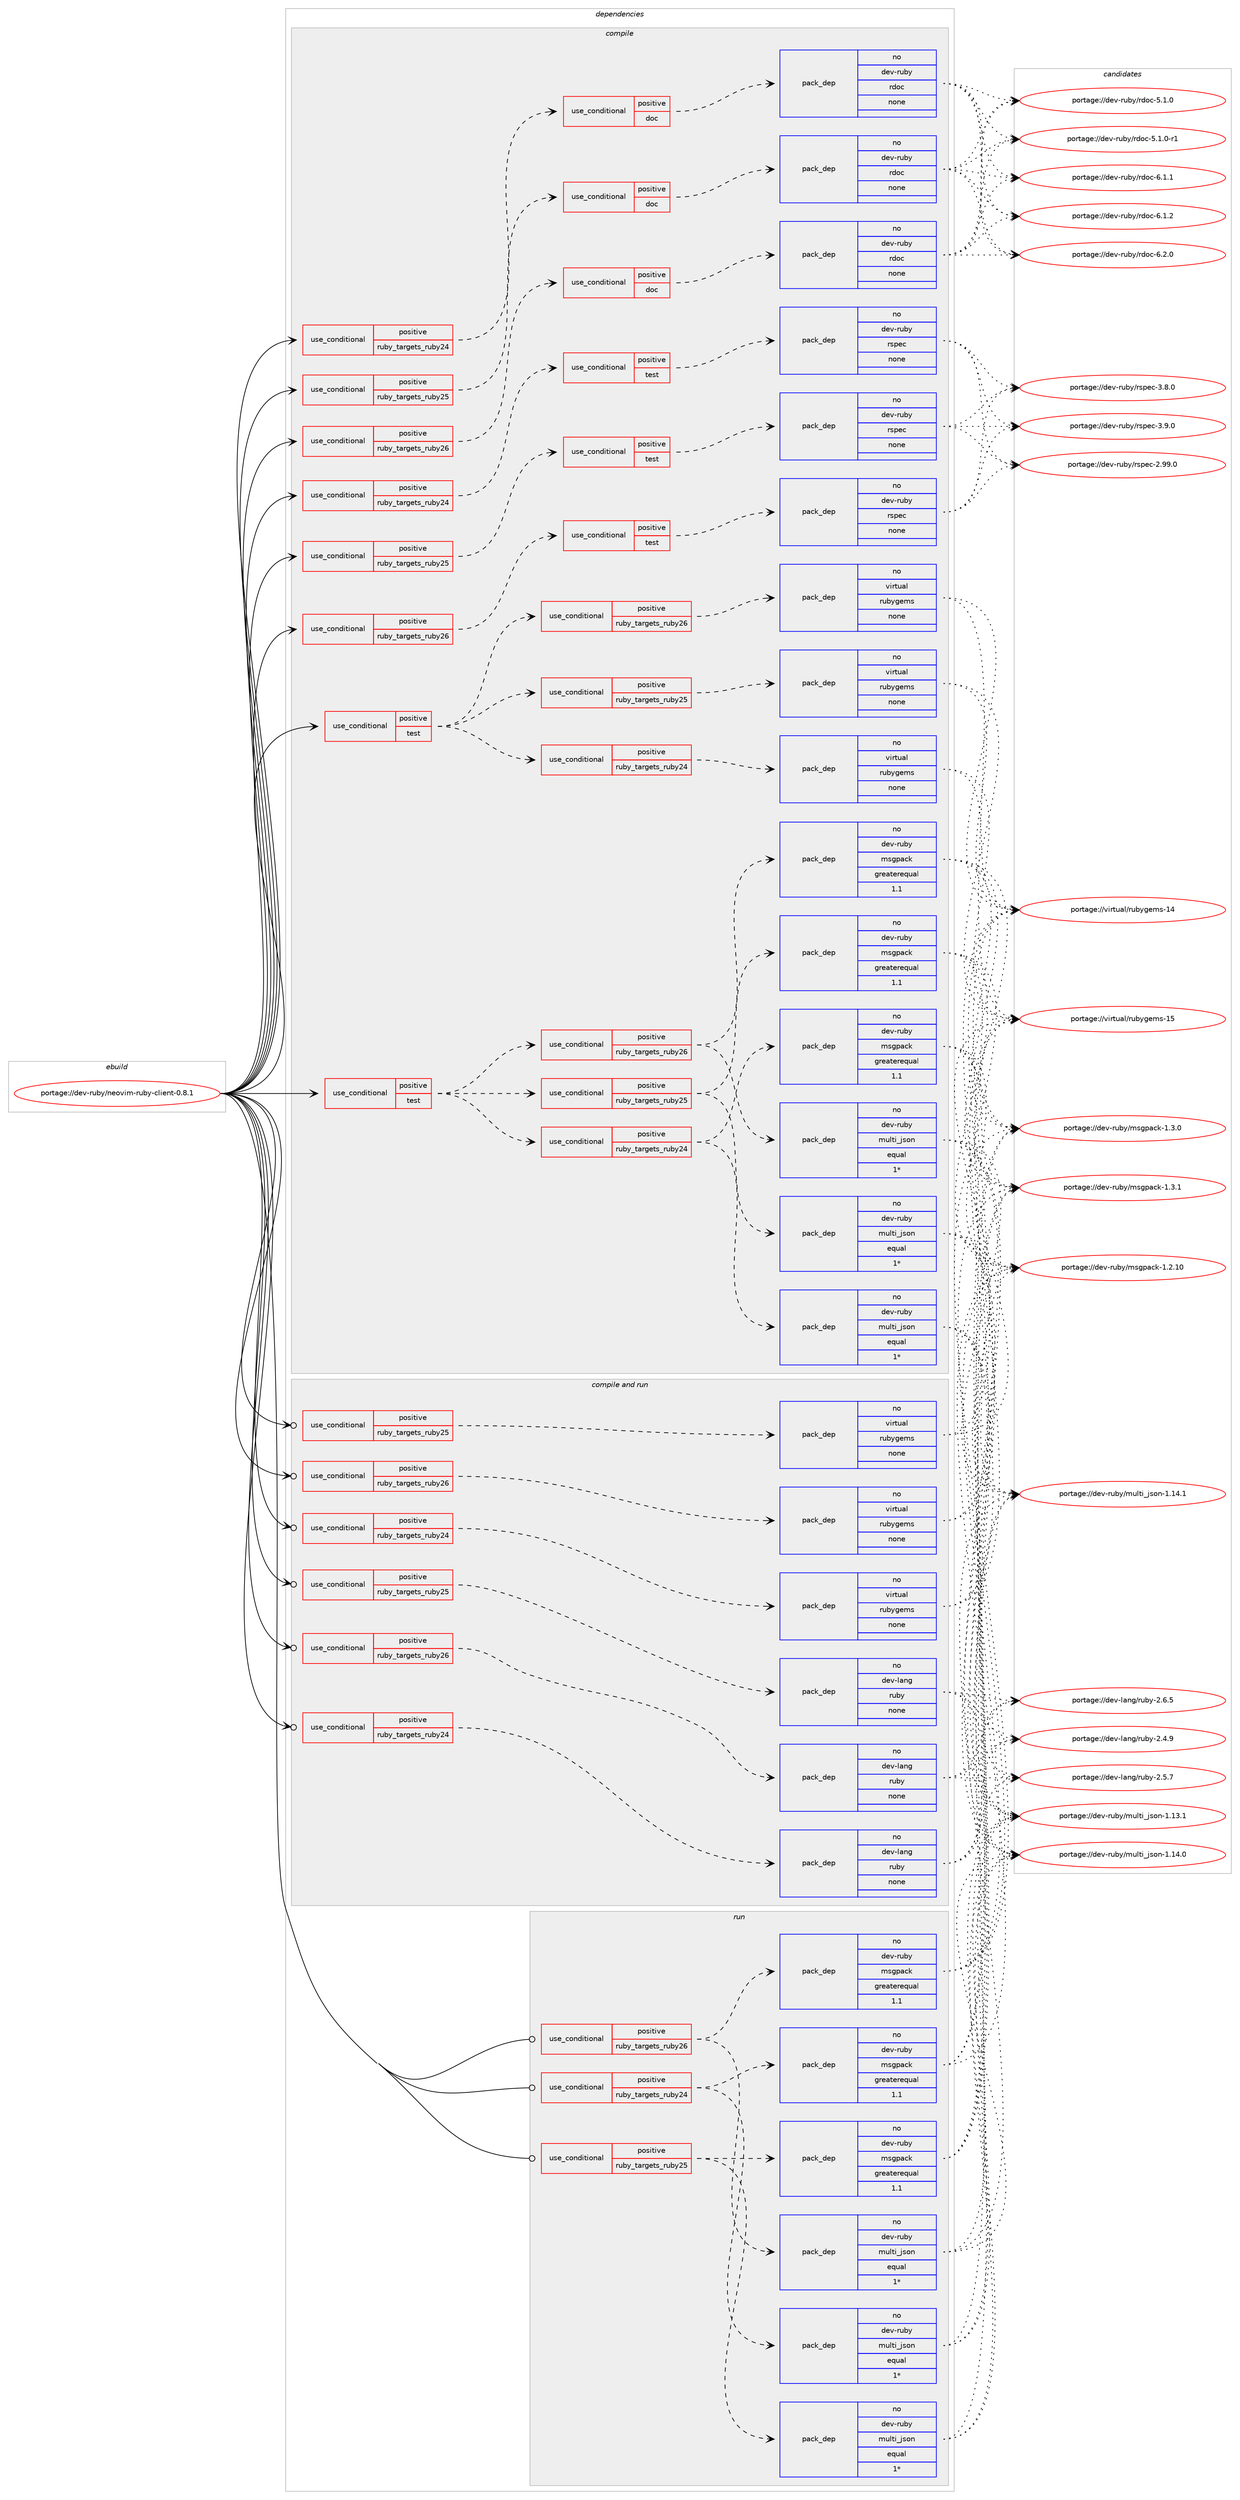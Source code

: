digraph prolog {

# *************
# Graph options
# *************

newrank=true;
concentrate=true;
compound=true;
graph [rankdir=LR,fontname=Helvetica,fontsize=10,ranksep=1.5];#, ranksep=2.5, nodesep=0.2];
edge  [arrowhead=vee];
node  [fontname=Helvetica,fontsize=10];

# **********
# The ebuild
# **********

subgraph cluster_leftcol {
color=gray;
rank=same;
label=<<i>ebuild</i>>;
id [label="portage://dev-ruby/neovim-ruby-client-0.8.1", color=red, width=4, href="../dev-ruby/neovim-ruby-client-0.8.1.svg"];
}

# ****************
# The dependencies
# ****************

subgraph cluster_midcol {
color=gray;
label=<<i>dependencies</i>>;
subgraph cluster_compile {
fillcolor="#eeeeee";
style=filled;
label=<<i>compile</i>>;
subgraph cond57176 {
dependency230561 [label=<<TABLE BORDER="0" CELLBORDER="1" CELLSPACING="0" CELLPADDING="4"><TR><TD ROWSPAN="3" CELLPADDING="10">use_conditional</TD></TR><TR><TD>positive</TD></TR><TR><TD>ruby_targets_ruby24</TD></TR></TABLE>>, shape=none, color=red];
subgraph cond57177 {
dependency230562 [label=<<TABLE BORDER="0" CELLBORDER="1" CELLSPACING="0" CELLPADDING="4"><TR><TD ROWSPAN="3" CELLPADDING="10">use_conditional</TD></TR><TR><TD>positive</TD></TR><TR><TD>doc</TD></TR></TABLE>>, shape=none, color=red];
subgraph pack169873 {
dependency230563 [label=<<TABLE BORDER="0" CELLBORDER="1" CELLSPACING="0" CELLPADDING="4" WIDTH="220"><TR><TD ROWSPAN="6" CELLPADDING="30">pack_dep</TD></TR><TR><TD WIDTH="110">no</TD></TR><TR><TD>dev-ruby</TD></TR><TR><TD>rdoc</TD></TR><TR><TD>none</TD></TR><TR><TD></TD></TR></TABLE>>, shape=none, color=blue];
}
dependency230562:e -> dependency230563:w [weight=20,style="dashed",arrowhead="vee"];
}
dependency230561:e -> dependency230562:w [weight=20,style="dashed",arrowhead="vee"];
}
id:e -> dependency230561:w [weight=20,style="solid",arrowhead="vee"];
subgraph cond57178 {
dependency230564 [label=<<TABLE BORDER="0" CELLBORDER="1" CELLSPACING="0" CELLPADDING="4"><TR><TD ROWSPAN="3" CELLPADDING="10">use_conditional</TD></TR><TR><TD>positive</TD></TR><TR><TD>ruby_targets_ruby24</TD></TR></TABLE>>, shape=none, color=red];
subgraph cond57179 {
dependency230565 [label=<<TABLE BORDER="0" CELLBORDER="1" CELLSPACING="0" CELLPADDING="4"><TR><TD ROWSPAN="3" CELLPADDING="10">use_conditional</TD></TR><TR><TD>positive</TD></TR><TR><TD>test</TD></TR></TABLE>>, shape=none, color=red];
subgraph pack169874 {
dependency230566 [label=<<TABLE BORDER="0" CELLBORDER="1" CELLSPACING="0" CELLPADDING="4" WIDTH="220"><TR><TD ROWSPAN="6" CELLPADDING="30">pack_dep</TD></TR><TR><TD WIDTH="110">no</TD></TR><TR><TD>dev-ruby</TD></TR><TR><TD>rspec</TD></TR><TR><TD>none</TD></TR><TR><TD></TD></TR></TABLE>>, shape=none, color=blue];
}
dependency230565:e -> dependency230566:w [weight=20,style="dashed",arrowhead="vee"];
}
dependency230564:e -> dependency230565:w [weight=20,style="dashed",arrowhead="vee"];
}
id:e -> dependency230564:w [weight=20,style="solid",arrowhead="vee"];
subgraph cond57180 {
dependency230567 [label=<<TABLE BORDER="0" CELLBORDER="1" CELLSPACING="0" CELLPADDING="4"><TR><TD ROWSPAN="3" CELLPADDING="10">use_conditional</TD></TR><TR><TD>positive</TD></TR><TR><TD>ruby_targets_ruby25</TD></TR></TABLE>>, shape=none, color=red];
subgraph cond57181 {
dependency230568 [label=<<TABLE BORDER="0" CELLBORDER="1" CELLSPACING="0" CELLPADDING="4"><TR><TD ROWSPAN="3" CELLPADDING="10">use_conditional</TD></TR><TR><TD>positive</TD></TR><TR><TD>doc</TD></TR></TABLE>>, shape=none, color=red];
subgraph pack169875 {
dependency230569 [label=<<TABLE BORDER="0" CELLBORDER="1" CELLSPACING="0" CELLPADDING="4" WIDTH="220"><TR><TD ROWSPAN="6" CELLPADDING="30">pack_dep</TD></TR><TR><TD WIDTH="110">no</TD></TR><TR><TD>dev-ruby</TD></TR><TR><TD>rdoc</TD></TR><TR><TD>none</TD></TR><TR><TD></TD></TR></TABLE>>, shape=none, color=blue];
}
dependency230568:e -> dependency230569:w [weight=20,style="dashed",arrowhead="vee"];
}
dependency230567:e -> dependency230568:w [weight=20,style="dashed",arrowhead="vee"];
}
id:e -> dependency230567:w [weight=20,style="solid",arrowhead="vee"];
subgraph cond57182 {
dependency230570 [label=<<TABLE BORDER="0" CELLBORDER="1" CELLSPACING="0" CELLPADDING="4"><TR><TD ROWSPAN="3" CELLPADDING="10">use_conditional</TD></TR><TR><TD>positive</TD></TR><TR><TD>ruby_targets_ruby25</TD></TR></TABLE>>, shape=none, color=red];
subgraph cond57183 {
dependency230571 [label=<<TABLE BORDER="0" CELLBORDER="1" CELLSPACING="0" CELLPADDING="4"><TR><TD ROWSPAN="3" CELLPADDING="10">use_conditional</TD></TR><TR><TD>positive</TD></TR><TR><TD>test</TD></TR></TABLE>>, shape=none, color=red];
subgraph pack169876 {
dependency230572 [label=<<TABLE BORDER="0" CELLBORDER="1" CELLSPACING="0" CELLPADDING="4" WIDTH="220"><TR><TD ROWSPAN="6" CELLPADDING="30">pack_dep</TD></TR><TR><TD WIDTH="110">no</TD></TR><TR><TD>dev-ruby</TD></TR><TR><TD>rspec</TD></TR><TR><TD>none</TD></TR><TR><TD></TD></TR></TABLE>>, shape=none, color=blue];
}
dependency230571:e -> dependency230572:w [weight=20,style="dashed",arrowhead="vee"];
}
dependency230570:e -> dependency230571:w [weight=20,style="dashed",arrowhead="vee"];
}
id:e -> dependency230570:w [weight=20,style="solid",arrowhead="vee"];
subgraph cond57184 {
dependency230573 [label=<<TABLE BORDER="0" CELLBORDER="1" CELLSPACING="0" CELLPADDING="4"><TR><TD ROWSPAN="3" CELLPADDING="10">use_conditional</TD></TR><TR><TD>positive</TD></TR><TR><TD>ruby_targets_ruby26</TD></TR></TABLE>>, shape=none, color=red];
subgraph cond57185 {
dependency230574 [label=<<TABLE BORDER="0" CELLBORDER="1" CELLSPACING="0" CELLPADDING="4"><TR><TD ROWSPAN="3" CELLPADDING="10">use_conditional</TD></TR><TR><TD>positive</TD></TR><TR><TD>doc</TD></TR></TABLE>>, shape=none, color=red];
subgraph pack169877 {
dependency230575 [label=<<TABLE BORDER="0" CELLBORDER="1" CELLSPACING="0" CELLPADDING="4" WIDTH="220"><TR><TD ROWSPAN="6" CELLPADDING="30">pack_dep</TD></TR><TR><TD WIDTH="110">no</TD></TR><TR><TD>dev-ruby</TD></TR><TR><TD>rdoc</TD></TR><TR><TD>none</TD></TR><TR><TD></TD></TR></TABLE>>, shape=none, color=blue];
}
dependency230574:e -> dependency230575:w [weight=20,style="dashed",arrowhead="vee"];
}
dependency230573:e -> dependency230574:w [weight=20,style="dashed",arrowhead="vee"];
}
id:e -> dependency230573:w [weight=20,style="solid",arrowhead="vee"];
subgraph cond57186 {
dependency230576 [label=<<TABLE BORDER="0" CELLBORDER="1" CELLSPACING="0" CELLPADDING="4"><TR><TD ROWSPAN="3" CELLPADDING="10">use_conditional</TD></TR><TR><TD>positive</TD></TR><TR><TD>ruby_targets_ruby26</TD></TR></TABLE>>, shape=none, color=red];
subgraph cond57187 {
dependency230577 [label=<<TABLE BORDER="0" CELLBORDER="1" CELLSPACING="0" CELLPADDING="4"><TR><TD ROWSPAN="3" CELLPADDING="10">use_conditional</TD></TR><TR><TD>positive</TD></TR><TR><TD>test</TD></TR></TABLE>>, shape=none, color=red];
subgraph pack169878 {
dependency230578 [label=<<TABLE BORDER="0" CELLBORDER="1" CELLSPACING="0" CELLPADDING="4" WIDTH="220"><TR><TD ROWSPAN="6" CELLPADDING="30">pack_dep</TD></TR><TR><TD WIDTH="110">no</TD></TR><TR><TD>dev-ruby</TD></TR><TR><TD>rspec</TD></TR><TR><TD>none</TD></TR><TR><TD></TD></TR></TABLE>>, shape=none, color=blue];
}
dependency230577:e -> dependency230578:w [weight=20,style="dashed",arrowhead="vee"];
}
dependency230576:e -> dependency230577:w [weight=20,style="dashed",arrowhead="vee"];
}
id:e -> dependency230576:w [weight=20,style="solid",arrowhead="vee"];
subgraph cond57188 {
dependency230579 [label=<<TABLE BORDER="0" CELLBORDER="1" CELLSPACING="0" CELLPADDING="4"><TR><TD ROWSPAN="3" CELLPADDING="10">use_conditional</TD></TR><TR><TD>positive</TD></TR><TR><TD>test</TD></TR></TABLE>>, shape=none, color=red];
subgraph cond57189 {
dependency230580 [label=<<TABLE BORDER="0" CELLBORDER="1" CELLSPACING="0" CELLPADDING="4"><TR><TD ROWSPAN="3" CELLPADDING="10">use_conditional</TD></TR><TR><TD>positive</TD></TR><TR><TD>ruby_targets_ruby24</TD></TR></TABLE>>, shape=none, color=red];
subgraph pack169879 {
dependency230581 [label=<<TABLE BORDER="0" CELLBORDER="1" CELLSPACING="0" CELLPADDING="4" WIDTH="220"><TR><TD ROWSPAN="6" CELLPADDING="30">pack_dep</TD></TR><TR><TD WIDTH="110">no</TD></TR><TR><TD>dev-ruby</TD></TR><TR><TD>msgpack</TD></TR><TR><TD>greaterequal</TD></TR><TR><TD>1.1</TD></TR></TABLE>>, shape=none, color=blue];
}
dependency230580:e -> dependency230581:w [weight=20,style="dashed",arrowhead="vee"];
subgraph pack169880 {
dependency230582 [label=<<TABLE BORDER="0" CELLBORDER="1" CELLSPACING="0" CELLPADDING="4" WIDTH="220"><TR><TD ROWSPAN="6" CELLPADDING="30">pack_dep</TD></TR><TR><TD WIDTH="110">no</TD></TR><TR><TD>dev-ruby</TD></TR><TR><TD>multi_json</TD></TR><TR><TD>equal</TD></TR><TR><TD>1*</TD></TR></TABLE>>, shape=none, color=blue];
}
dependency230580:e -> dependency230582:w [weight=20,style="dashed",arrowhead="vee"];
}
dependency230579:e -> dependency230580:w [weight=20,style="dashed",arrowhead="vee"];
subgraph cond57190 {
dependency230583 [label=<<TABLE BORDER="0" CELLBORDER="1" CELLSPACING="0" CELLPADDING="4"><TR><TD ROWSPAN="3" CELLPADDING="10">use_conditional</TD></TR><TR><TD>positive</TD></TR><TR><TD>ruby_targets_ruby25</TD></TR></TABLE>>, shape=none, color=red];
subgraph pack169881 {
dependency230584 [label=<<TABLE BORDER="0" CELLBORDER="1" CELLSPACING="0" CELLPADDING="4" WIDTH="220"><TR><TD ROWSPAN="6" CELLPADDING="30">pack_dep</TD></TR><TR><TD WIDTH="110">no</TD></TR><TR><TD>dev-ruby</TD></TR><TR><TD>msgpack</TD></TR><TR><TD>greaterequal</TD></TR><TR><TD>1.1</TD></TR></TABLE>>, shape=none, color=blue];
}
dependency230583:e -> dependency230584:w [weight=20,style="dashed",arrowhead="vee"];
subgraph pack169882 {
dependency230585 [label=<<TABLE BORDER="0" CELLBORDER="1" CELLSPACING="0" CELLPADDING="4" WIDTH="220"><TR><TD ROWSPAN="6" CELLPADDING="30">pack_dep</TD></TR><TR><TD WIDTH="110">no</TD></TR><TR><TD>dev-ruby</TD></TR><TR><TD>multi_json</TD></TR><TR><TD>equal</TD></TR><TR><TD>1*</TD></TR></TABLE>>, shape=none, color=blue];
}
dependency230583:e -> dependency230585:w [weight=20,style="dashed",arrowhead="vee"];
}
dependency230579:e -> dependency230583:w [weight=20,style="dashed",arrowhead="vee"];
subgraph cond57191 {
dependency230586 [label=<<TABLE BORDER="0" CELLBORDER="1" CELLSPACING="0" CELLPADDING="4"><TR><TD ROWSPAN="3" CELLPADDING="10">use_conditional</TD></TR><TR><TD>positive</TD></TR><TR><TD>ruby_targets_ruby26</TD></TR></TABLE>>, shape=none, color=red];
subgraph pack169883 {
dependency230587 [label=<<TABLE BORDER="0" CELLBORDER="1" CELLSPACING="0" CELLPADDING="4" WIDTH="220"><TR><TD ROWSPAN="6" CELLPADDING="30">pack_dep</TD></TR><TR><TD WIDTH="110">no</TD></TR><TR><TD>dev-ruby</TD></TR><TR><TD>msgpack</TD></TR><TR><TD>greaterequal</TD></TR><TR><TD>1.1</TD></TR></TABLE>>, shape=none, color=blue];
}
dependency230586:e -> dependency230587:w [weight=20,style="dashed",arrowhead="vee"];
subgraph pack169884 {
dependency230588 [label=<<TABLE BORDER="0" CELLBORDER="1" CELLSPACING="0" CELLPADDING="4" WIDTH="220"><TR><TD ROWSPAN="6" CELLPADDING="30">pack_dep</TD></TR><TR><TD WIDTH="110">no</TD></TR><TR><TD>dev-ruby</TD></TR><TR><TD>multi_json</TD></TR><TR><TD>equal</TD></TR><TR><TD>1*</TD></TR></TABLE>>, shape=none, color=blue];
}
dependency230586:e -> dependency230588:w [weight=20,style="dashed",arrowhead="vee"];
}
dependency230579:e -> dependency230586:w [weight=20,style="dashed",arrowhead="vee"];
}
id:e -> dependency230579:w [weight=20,style="solid",arrowhead="vee"];
subgraph cond57192 {
dependency230589 [label=<<TABLE BORDER="0" CELLBORDER="1" CELLSPACING="0" CELLPADDING="4"><TR><TD ROWSPAN="3" CELLPADDING="10">use_conditional</TD></TR><TR><TD>positive</TD></TR><TR><TD>test</TD></TR></TABLE>>, shape=none, color=red];
subgraph cond57193 {
dependency230590 [label=<<TABLE BORDER="0" CELLBORDER="1" CELLSPACING="0" CELLPADDING="4"><TR><TD ROWSPAN="3" CELLPADDING="10">use_conditional</TD></TR><TR><TD>positive</TD></TR><TR><TD>ruby_targets_ruby24</TD></TR></TABLE>>, shape=none, color=red];
subgraph pack169885 {
dependency230591 [label=<<TABLE BORDER="0" CELLBORDER="1" CELLSPACING="0" CELLPADDING="4" WIDTH="220"><TR><TD ROWSPAN="6" CELLPADDING="30">pack_dep</TD></TR><TR><TD WIDTH="110">no</TD></TR><TR><TD>virtual</TD></TR><TR><TD>rubygems</TD></TR><TR><TD>none</TD></TR><TR><TD></TD></TR></TABLE>>, shape=none, color=blue];
}
dependency230590:e -> dependency230591:w [weight=20,style="dashed",arrowhead="vee"];
}
dependency230589:e -> dependency230590:w [weight=20,style="dashed",arrowhead="vee"];
subgraph cond57194 {
dependency230592 [label=<<TABLE BORDER="0" CELLBORDER="1" CELLSPACING="0" CELLPADDING="4"><TR><TD ROWSPAN="3" CELLPADDING="10">use_conditional</TD></TR><TR><TD>positive</TD></TR><TR><TD>ruby_targets_ruby25</TD></TR></TABLE>>, shape=none, color=red];
subgraph pack169886 {
dependency230593 [label=<<TABLE BORDER="0" CELLBORDER="1" CELLSPACING="0" CELLPADDING="4" WIDTH="220"><TR><TD ROWSPAN="6" CELLPADDING="30">pack_dep</TD></TR><TR><TD WIDTH="110">no</TD></TR><TR><TD>virtual</TD></TR><TR><TD>rubygems</TD></TR><TR><TD>none</TD></TR><TR><TD></TD></TR></TABLE>>, shape=none, color=blue];
}
dependency230592:e -> dependency230593:w [weight=20,style="dashed",arrowhead="vee"];
}
dependency230589:e -> dependency230592:w [weight=20,style="dashed",arrowhead="vee"];
subgraph cond57195 {
dependency230594 [label=<<TABLE BORDER="0" CELLBORDER="1" CELLSPACING="0" CELLPADDING="4"><TR><TD ROWSPAN="3" CELLPADDING="10">use_conditional</TD></TR><TR><TD>positive</TD></TR><TR><TD>ruby_targets_ruby26</TD></TR></TABLE>>, shape=none, color=red];
subgraph pack169887 {
dependency230595 [label=<<TABLE BORDER="0" CELLBORDER="1" CELLSPACING="0" CELLPADDING="4" WIDTH="220"><TR><TD ROWSPAN="6" CELLPADDING="30">pack_dep</TD></TR><TR><TD WIDTH="110">no</TD></TR><TR><TD>virtual</TD></TR><TR><TD>rubygems</TD></TR><TR><TD>none</TD></TR><TR><TD></TD></TR></TABLE>>, shape=none, color=blue];
}
dependency230594:e -> dependency230595:w [weight=20,style="dashed",arrowhead="vee"];
}
dependency230589:e -> dependency230594:w [weight=20,style="dashed",arrowhead="vee"];
}
id:e -> dependency230589:w [weight=20,style="solid",arrowhead="vee"];
}
subgraph cluster_compileandrun {
fillcolor="#eeeeee";
style=filled;
label=<<i>compile and run</i>>;
subgraph cond57196 {
dependency230596 [label=<<TABLE BORDER="0" CELLBORDER="1" CELLSPACING="0" CELLPADDING="4"><TR><TD ROWSPAN="3" CELLPADDING="10">use_conditional</TD></TR><TR><TD>positive</TD></TR><TR><TD>ruby_targets_ruby24</TD></TR></TABLE>>, shape=none, color=red];
subgraph pack169888 {
dependency230597 [label=<<TABLE BORDER="0" CELLBORDER="1" CELLSPACING="0" CELLPADDING="4" WIDTH="220"><TR><TD ROWSPAN="6" CELLPADDING="30">pack_dep</TD></TR><TR><TD WIDTH="110">no</TD></TR><TR><TD>dev-lang</TD></TR><TR><TD>ruby</TD></TR><TR><TD>none</TD></TR><TR><TD></TD></TR></TABLE>>, shape=none, color=blue];
}
dependency230596:e -> dependency230597:w [weight=20,style="dashed",arrowhead="vee"];
}
id:e -> dependency230596:w [weight=20,style="solid",arrowhead="odotvee"];
subgraph cond57197 {
dependency230598 [label=<<TABLE BORDER="0" CELLBORDER="1" CELLSPACING="0" CELLPADDING="4"><TR><TD ROWSPAN="3" CELLPADDING="10">use_conditional</TD></TR><TR><TD>positive</TD></TR><TR><TD>ruby_targets_ruby24</TD></TR></TABLE>>, shape=none, color=red];
subgraph pack169889 {
dependency230599 [label=<<TABLE BORDER="0" CELLBORDER="1" CELLSPACING="0" CELLPADDING="4" WIDTH="220"><TR><TD ROWSPAN="6" CELLPADDING="30">pack_dep</TD></TR><TR><TD WIDTH="110">no</TD></TR><TR><TD>virtual</TD></TR><TR><TD>rubygems</TD></TR><TR><TD>none</TD></TR><TR><TD></TD></TR></TABLE>>, shape=none, color=blue];
}
dependency230598:e -> dependency230599:w [weight=20,style="dashed",arrowhead="vee"];
}
id:e -> dependency230598:w [weight=20,style="solid",arrowhead="odotvee"];
subgraph cond57198 {
dependency230600 [label=<<TABLE BORDER="0" CELLBORDER="1" CELLSPACING="0" CELLPADDING="4"><TR><TD ROWSPAN="3" CELLPADDING="10">use_conditional</TD></TR><TR><TD>positive</TD></TR><TR><TD>ruby_targets_ruby25</TD></TR></TABLE>>, shape=none, color=red];
subgraph pack169890 {
dependency230601 [label=<<TABLE BORDER="0" CELLBORDER="1" CELLSPACING="0" CELLPADDING="4" WIDTH="220"><TR><TD ROWSPAN="6" CELLPADDING="30">pack_dep</TD></TR><TR><TD WIDTH="110">no</TD></TR><TR><TD>dev-lang</TD></TR><TR><TD>ruby</TD></TR><TR><TD>none</TD></TR><TR><TD></TD></TR></TABLE>>, shape=none, color=blue];
}
dependency230600:e -> dependency230601:w [weight=20,style="dashed",arrowhead="vee"];
}
id:e -> dependency230600:w [weight=20,style="solid",arrowhead="odotvee"];
subgraph cond57199 {
dependency230602 [label=<<TABLE BORDER="0" CELLBORDER="1" CELLSPACING="0" CELLPADDING="4"><TR><TD ROWSPAN="3" CELLPADDING="10">use_conditional</TD></TR><TR><TD>positive</TD></TR><TR><TD>ruby_targets_ruby25</TD></TR></TABLE>>, shape=none, color=red];
subgraph pack169891 {
dependency230603 [label=<<TABLE BORDER="0" CELLBORDER="1" CELLSPACING="0" CELLPADDING="4" WIDTH="220"><TR><TD ROWSPAN="6" CELLPADDING="30">pack_dep</TD></TR><TR><TD WIDTH="110">no</TD></TR><TR><TD>virtual</TD></TR><TR><TD>rubygems</TD></TR><TR><TD>none</TD></TR><TR><TD></TD></TR></TABLE>>, shape=none, color=blue];
}
dependency230602:e -> dependency230603:w [weight=20,style="dashed",arrowhead="vee"];
}
id:e -> dependency230602:w [weight=20,style="solid",arrowhead="odotvee"];
subgraph cond57200 {
dependency230604 [label=<<TABLE BORDER="0" CELLBORDER="1" CELLSPACING="0" CELLPADDING="4"><TR><TD ROWSPAN="3" CELLPADDING="10">use_conditional</TD></TR><TR><TD>positive</TD></TR><TR><TD>ruby_targets_ruby26</TD></TR></TABLE>>, shape=none, color=red];
subgraph pack169892 {
dependency230605 [label=<<TABLE BORDER="0" CELLBORDER="1" CELLSPACING="0" CELLPADDING="4" WIDTH="220"><TR><TD ROWSPAN="6" CELLPADDING="30">pack_dep</TD></TR><TR><TD WIDTH="110">no</TD></TR><TR><TD>dev-lang</TD></TR><TR><TD>ruby</TD></TR><TR><TD>none</TD></TR><TR><TD></TD></TR></TABLE>>, shape=none, color=blue];
}
dependency230604:e -> dependency230605:w [weight=20,style="dashed",arrowhead="vee"];
}
id:e -> dependency230604:w [weight=20,style="solid",arrowhead="odotvee"];
subgraph cond57201 {
dependency230606 [label=<<TABLE BORDER="0" CELLBORDER="1" CELLSPACING="0" CELLPADDING="4"><TR><TD ROWSPAN="3" CELLPADDING="10">use_conditional</TD></TR><TR><TD>positive</TD></TR><TR><TD>ruby_targets_ruby26</TD></TR></TABLE>>, shape=none, color=red];
subgraph pack169893 {
dependency230607 [label=<<TABLE BORDER="0" CELLBORDER="1" CELLSPACING="0" CELLPADDING="4" WIDTH="220"><TR><TD ROWSPAN="6" CELLPADDING="30">pack_dep</TD></TR><TR><TD WIDTH="110">no</TD></TR><TR><TD>virtual</TD></TR><TR><TD>rubygems</TD></TR><TR><TD>none</TD></TR><TR><TD></TD></TR></TABLE>>, shape=none, color=blue];
}
dependency230606:e -> dependency230607:w [weight=20,style="dashed",arrowhead="vee"];
}
id:e -> dependency230606:w [weight=20,style="solid",arrowhead="odotvee"];
}
subgraph cluster_run {
fillcolor="#eeeeee";
style=filled;
label=<<i>run</i>>;
subgraph cond57202 {
dependency230608 [label=<<TABLE BORDER="0" CELLBORDER="1" CELLSPACING="0" CELLPADDING="4"><TR><TD ROWSPAN="3" CELLPADDING="10">use_conditional</TD></TR><TR><TD>positive</TD></TR><TR><TD>ruby_targets_ruby24</TD></TR></TABLE>>, shape=none, color=red];
subgraph pack169894 {
dependency230609 [label=<<TABLE BORDER="0" CELLBORDER="1" CELLSPACING="0" CELLPADDING="4" WIDTH="220"><TR><TD ROWSPAN="6" CELLPADDING="30">pack_dep</TD></TR><TR><TD WIDTH="110">no</TD></TR><TR><TD>dev-ruby</TD></TR><TR><TD>msgpack</TD></TR><TR><TD>greaterequal</TD></TR><TR><TD>1.1</TD></TR></TABLE>>, shape=none, color=blue];
}
dependency230608:e -> dependency230609:w [weight=20,style="dashed",arrowhead="vee"];
subgraph pack169895 {
dependency230610 [label=<<TABLE BORDER="0" CELLBORDER="1" CELLSPACING="0" CELLPADDING="4" WIDTH="220"><TR><TD ROWSPAN="6" CELLPADDING="30">pack_dep</TD></TR><TR><TD WIDTH="110">no</TD></TR><TR><TD>dev-ruby</TD></TR><TR><TD>multi_json</TD></TR><TR><TD>equal</TD></TR><TR><TD>1*</TD></TR></TABLE>>, shape=none, color=blue];
}
dependency230608:e -> dependency230610:w [weight=20,style="dashed",arrowhead="vee"];
}
id:e -> dependency230608:w [weight=20,style="solid",arrowhead="odot"];
subgraph cond57203 {
dependency230611 [label=<<TABLE BORDER="0" CELLBORDER="1" CELLSPACING="0" CELLPADDING="4"><TR><TD ROWSPAN="3" CELLPADDING="10">use_conditional</TD></TR><TR><TD>positive</TD></TR><TR><TD>ruby_targets_ruby25</TD></TR></TABLE>>, shape=none, color=red];
subgraph pack169896 {
dependency230612 [label=<<TABLE BORDER="0" CELLBORDER="1" CELLSPACING="0" CELLPADDING="4" WIDTH="220"><TR><TD ROWSPAN="6" CELLPADDING="30">pack_dep</TD></TR><TR><TD WIDTH="110">no</TD></TR><TR><TD>dev-ruby</TD></TR><TR><TD>msgpack</TD></TR><TR><TD>greaterequal</TD></TR><TR><TD>1.1</TD></TR></TABLE>>, shape=none, color=blue];
}
dependency230611:e -> dependency230612:w [weight=20,style="dashed",arrowhead="vee"];
subgraph pack169897 {
dependency230613 [label=<<TABLE BORDER="0" CELLBORDER="1" CELLSPACING="0" CELLPADDING="4" WIDTH="220"><TR><TD ROWSPAN="6" CELLPADDING="30">pack_dep</TD></TR><TR><TD WIDTH="110">no</TD></TR><TR><TD>dev-ruby</TD></TR><TR><TD>multi_json</TD></TR><TR><TD>equal</TD></TR><TR><TD>1*</TD></TR></TABLE>>, shape=none, color=blue];
}
dependency230611:e -> dependency230613:w [weight=20,style="dashed",arrowhead="vee"];
}
id:e -> dependency230611:w [weight=20,style="solid",arrowhead="odot"];
subgraph cond57204 {
dependency230614 [label=<<TABLE BORDER="0" CELLBORDER="1" CELLSPACING="0" CELLPADDING="4"><TR><TD ROWSPAN="3" CELLPADDING="10">use_conditional</TD></TR><TR><TD>positive</TD></TR><TR><TD>ruby_targets_ruby26</TD></TR></TABLE>>, shape=none, color=red];
subgraph pack169898 {
dependency230615 [label=<<TABLE BORDER="0" CELLBORDER="1" CELLSPACING="0" CELLPADDING="4" WIDTH="220"><TR><TD ROWSPAN="6" CELLPADDING="30">pack_dep</TD></TR><TR><TD WIDTH="110">no</TD></TR><TR><TD>dev-ruby</TD></TR><TR><TD>msgpack</TD></TR><TR><TD>greaterequal</TD></TR><TR><TD>1.1</TD></TR></TABLE>>, shape=none, color=blue];
}
dependency230614:e -> dependency230615:w [weight=20,style="dashed",arrowhead="vee"];
subgraph pack169899 {
dependency230616 [label=<<TABLE BORDER="0" CELLBORDER="1" CELLSPACING="0" CELLPADDING="4" WIDTH="220"><TR><TD ROWSPAN="6" CELLPADDING="30">pack_dep</TD></TR><TR><TD WIDTH="110">no</TD></TR><TR><TD>dev-ruby</TD></TR><TR><TD>multi_json</TD></TR><TR><TD>equal</TD></TR><TR><TD>1*</TD></TR></TABLE>>, shape=none, color=blue];
}
dependency230614:e -> dependency230616:w [weight=20,style="dashed",arrowhead="vee"];
}
id:e -> dependency230614:w [weight=20,style="solid",arrowhead="odot"];
}
}

# **************
# The candidates
# **************

subgraph cluster_choices {
rank=same;
color=gray;
label=<<i>candidates</i>>;

subgraph choice169873 {
color=black;
nodesep=1;
choiceportage10010111845114117981214711410011199455346494648 [label="portage://dev-ruby/rdoc-5.1.0", color=red, width=4,href="../dev-ruby/rdoc-5.1.0.svg"];
choiceportage100101118451141179812147114100111994553464946484511449 [label="portage://dev-ruby/rdoc-5.1.0-r1", color=red, width=4,href="../dev-ruby/rdoc-5.1.0-r1.svg"];
choiceportage10010111845114117981214711410011199455446494649 [label="portage://dev-ruby/rdoc-6.1.1", color=red, width=4,href="../dev-ruby/rdoc-6.1.1.svg"];
choiceportage10010111845114117981214711410011199455446494650 [label="portage://dev-ruby/rdoc-6.1.2", color=red, width=4,href="../dev-ruby/rdoc-6.1.2.svg"];
choiceportage10010111845114117981214711410011199455446504648 [label="portage://dev-ruby/rdoc-6.2.0", color=red, width=4,href="../dev-ruby/rdoc-6.2.0.svg"];
dependency230563:e -> choiceportage10010111845114117981214711410011199455346494648:w [style=dotted,weight="100"];
dependency230563:e -> choiceportage100101118451141179812147114100111994553464946484511449:w [style=dotted,weight="100"];
dependency230563:e -> choiceportage10010111845114117981214711410011199455446494649:w [style=dotted,weight="100"];
dependency230563:e -> choiceportage10010111845114117981214711410011199455446494650:w [style=dotted,weight="100"];
dependency230563:e -> choiceportage10010111845114117981214711410011199455446504648:w [style=dotted,weight="100"];
}
subgraph choice169874 {
color=black;
nodesep=1;
choiceportage1001011184511411798121471141151121019945504657574648 [label="portage://dev-ruby/rspec-2.99.0", color=red, width=4,href="../dev-ruby/rspec-2.99.0.svg"];
choiceportage10010111845114117981214711411511210199455146564648 [label="portage://dev-ruby/rspec-3.8.0", color=red, width=4,href="../dev-ruby/rspec-3.8.0.svg"];
choiceportage10010111845114117981214711411511210199455146574648 [label="portage://dev-ruby/rspec-3.9.0", color=red, width=4,href="../dev-ruby/rspec-3.9.0.svg"];
dependency230566:e -> choiceportage1001011184511411798121471141151121019945504657574648:w [style=dotted,weight="100"];
dependency230566:e -> choiceportage10010111845114117981214711411511210199455146564648:w [style=dotted,weight="100"];
dependency230566:e -> choiceportage10010111845114117981214711411511210199455146574648:w [style=dotted,weight="100"];
}
subgraph choice169875 {
color=black;
nodesep=1;
choiceportage10010111845114117981214711410011199455346494648 [label="portage://dev-ruby/rdoc-5.1.0", color=red, width=4,href="../dev-ruby/rdoc-5.1.0.svg"];
choiceportage100101118451141179812147114100111994553464946484511449 [label="portage://dev-ruby/rdoc-5.1.0-r1", color=red, width=4,href="../dev-ruby/rdoc-5.1.0-r1.svg"];
choiceportage10010111845114117981214711410011199455446494649 [label="portage://dev-ruby/rdoc-6.1.1", color=red, width=4,href="../dev-ruby/rdoc-6.1.1.svg"];
choiceportage10010111845114117981214711410011199455446494650 [label="portage://dev-ruby/rdoc-6.1.2", color=red, width=4,href="../dev-ruby/rdoc-6.1.2.svg"];
choiceportage10010111845114117981214711410011199455446504648 [label="portage://dev-ruby/rdoc-6.2.0", color=red, width=4,href="../dev-ruby/rdoc-6.2.0.svg"];
dependency230569:e -> choiceportage10010111845114117981214711410011199455346494648:w [style=dotted,weight="100"];
dependency230569:e -> choiceportage100101118451141179812147114100111994553464946484511449:w [style=dotted,weight="100"];
dependency230569:e -> choiceportage10010111845114117981214711410011199455446494649:w [style=dotted,weight="100"];
dependency230569:e -> choiceportage10010111845114117981214711410011199455446494650:w [style=dotted,weight="100"];
dependency230569:e -> choiceportage10010111845114117981214711410011199455446504648:w [style=dotted,weight="100"];
}
subgraph choice169876 {
color=black;
nodesep=1;
choiceportage1001011184511411798121471141151121019945504657574648 [label="portage://dev-ruby/rspec-2.99.0", color=red, width=4,href="../dev-ruby/rspec-2.99.0.svg"];
choiceportage10010111845114117981214711411511210199455146564648 [label="portage://dev-ruby/rspec-3.8.0", color=red, width=4,href="../dev-ruby/rspec-3.8.0.svg"];
choiceportage10010111845114117981214711411511210199455146574648 [label="portage://dev-ruby/rspec-3.9.0", color=red, width=4,href="../dev-ruby/rspec-3.9.0.svg"];
dependency230572:e -> choiceportage1001011184511411798121471141151121019945504657574648:w [style=dotted,weight="100"];
dependency230572:e -> choiceportage10010111845114117981214711411511210199455146564648:w [style=dotted,weight="100"];
dependency230572:e -> choiceportage10010111845114117981214711411511210199455146574648:w [style=dotted,weight="100"];
}
subgraph choice169877 {
color=black;
nodesep=1;
choiceportage10010111845114117981214711410011199455346494648 [label="portage://dev-ruby/rdoc-5.1.0", color=red, width=4,href="../dev-ruby/rdoc-5.1.0.svg"];
choiceportage100101118451141179812147114100111994553464946484511449 [label="portage://dev-ruby/rdoc-5.1.0-r1", color=red, width=4,href="../dev-ruby/rdoc-5.1.0-r1.svg"];
choiceportage10010111845114117981214711410011199455446494649 [label="portage://dev-ruby/rdoc-6.1.1", color=red, width=4,href="../dev-ruby/rdoc-6.1.1.svg"];
choiceportage10010111845114117981214711410011199455446494650 [label="portage://dev-ruby/rdoc-6.1.2", color=red, width=4,href="../dev-ruby/rdoc-6.1.2.svg"];
choiceportage10010111845114117981214711410011199455446504648 [label="portage://dev-ruby/rdoc-6.2.0", color=red, width=4,href="../dev-ruby/rdoc-6.2.0.svg"];
dependency230575:e -> choiceportage10010111845114117981214711410011199455346494648:w [style=dotted,weight="100"];
dependency230575:e -> choiceportage100101118451141179812147114100111994553464946484511449:w [style=dotted,weight="100"];
dependency230575:e -> choiceportage10010111845114117981214711410011199455446494649:w [style=dotted,weight="100"];
dependency230575:e -> choiceportage10010111845114117981214711410011199455446494650:w [style=dotted,weight="100"];
dependency230575:e -> choiceportage10010111845114117981214711410011199455446504648:w [style=dotted,weight="100"];
}
subgraph choice169878 {
color=black;
nodesep=1;
choiceportage1001011184511411798121471141151121019945504657574648 [label="portage://dev-ruby/rspec-2.99.0", color=red, width=4,href="../dev-ruby/rspec-2.99.0.svg"];
choiceportage10010111845114117981214711411511210199455146564648 [label="portage://dev-ruby/rspec-3.8.0", color=red, width=4,href="../dev-ruby/rspec-3.8.0.svg"];
choiceportage10010111845114117981214711411511210199455146574648 [label="portage://dev-ruby/rspec-3.9.0", color=red, width=4,href="../dev-ruby/rspec-3.9.0.svg"];
dependency230578:e -> choiceportage1001011184511411798121471141151121019945504657574648:w [style=dotted,weight="100"];
dependency230578:e -> choiceportage10010111845114117981214711411511210199455146564648:w [style=dotted,weight="100"];
dependency230578:e -> choiceportage10010111845114117981214711411511210199455146574648:w [style=dotted,weight="100"];
}
subgraph choice169879 {
color=black;
nodesep=1;
choiceportage100101118451141179812147109115103112979910745494650464948 [label="portage://dev-ruby/msgpack-1.2.10", color=red, width=4,href="../dev-ruby/msgpack-1.2.10.svg"];
choiceportage1001011184511411798121471091151031129799107454946514648 [label="portage://dev-ruby/msgpack-1.3.0", color=red, width=4,href="../dev-ruby/msgpack-1.3.0.svg"];
choiceportage1001011184511411798121471091151031129799107454946514649 [label="portage://dev-ruby/msgpack-1.3.1", color=red, width=4,href="../dev-ruby/msgpack-1.3.1.svg"];
dependency230581:e -> choiceportage100101118451141179812147109115103112979910745494650464948:w [style=dotted,weight="100"];
dependency230581:e -> choiceportage1001011184511411798121471091151031129799107454946514648:w [style=dotted,weight="100"];
dependency230581:e -> choiceportage1001011184511411798121471091151031129799107454946514649:w [style=dotted,weight="100"];
}
subgraph choice169880 {
color=black;
nodesep=1;
choiceportage1001011184511411798121471091171081161059510611511111045494649514649 [label="portage://dev-ruby/multi_json-1.13.1", color=red, width=4,href="../dev-ruby/multi_json-1.13.1.svg"];
choiceportage1001011184511411798121471091171081161059510611511111045494649524648 [label="portage://dev-ruby/multi_json-1.14.0", color=red, width=4,href="../dev-ruby/multi_json-1.14.0.svg"];
choiceportage1001011184511411798121471091171081161059510611511111045494649524649 [label="portage://dev-ruby/multi_json-1.14.1", color=red, width=4,href="../dev-ruby/multi_json-1.14.1.svg"];
dependency230582:e -> choiceportage1001011184511411798121471091171081161059510611511111045494649514649:w [style=dotted,weight="100"];
dependency230582:e -> choiceportage1001011184511411798121471091171081161059510611511111045494649524648:w [style=dotted,weight="100"];
dependency230582:e -> choiceportage1001011184511411798121471091171081161059510611511111045494649524649:w [style=dotted,weight="100"];
}
subgraph choice169881 {
color=black;
nodesep=1;
choiceportage100101118451141179812147109115103112979910745494650464948 [label="portage://dev-ruby/msgpack-1.2.10", color=red, width=4,href="../dev-ruby/msgpack-1.2.10.svg"];
choiceportage1001011184511411798121471091151031129799107454946514648 [label="portage://dev-ruby/msgpack-1.3.0", color=red, width=4,href="../dev-ruby/msgpack-1.3.0.svg"];
choiceportage1001011184511411798121471091151031129799107454946514649 [label="portage://dev-ruby/msgpack-1.3.1", color=red, width=4,href="../dev-ruby/msgpack-1.3.1.svg"];
dependency230584:e -> choiceportage100101118451141179812147109115103112979910745494650464948:w [style=dotted,weight="100"];
dependency230584:e -> choiceportage1001011184511411798121471091151031129799107454946514648:w [style=dotted,weight="100"];
dependency230584:e -> choiceportage1001011184511411798121471091151031129799107454946514649:w [style=dotted,weight="100"];
}
subgraph choice169882 {
color=black;
nodesep=1;
choiceportage1001011184511411798121471091171081161059510611511111045494649514649 [label="portage://dev-ruby/multi_json-1.13.1", color=red, width=4,href="../dev-ruby/multi_json-1.13.1.svg"];
choiceportage1001011184511411798121471091171081161059510611511111045494649524648 [label="portage://dev-ruby/multi_json-1.14.0", color=red, width=4,href="../dev-ruby/multi_json-1.14.0.svg"];
choiceportage1001011184511411798121471091171081161059510611511111045494649524649 [label="portage://dev-ruby/multi_json-1.14.1", color=red, width=4,href="../dev-ruby/multi_json-1.14.1.svg"];
dependency230585:e -> choiceportage1001011184511411798121471091171081161059510611511111045494649514649:w [style=dotted,weight="100"];
dependency230585:e -> choiceportage1001011184511411798121471091171081161059510611511111045494649524648:w [style=dotted,weight="100"];
dependency230585:e -> choiceportage1001011184511411798121471091171081161059510611511111045494649524649:w [style=dotted,weight="100"];
}
subgraph choice169883 {
color=black;
nodesep=1;
choiceportage100101118451141179812147109115103112979910745494650464948 [label="portage://dev-ruby/msgpack-1.2.10", color=red, width=4,href="../dev-ruby/msgpack-1.2.10.svg"];
choiceportage1001011184511411798121471091151031129799107454946514648 [label="portage://dev-ruby/msgpack-1.3.0", color=red, width=4,href="../dev-ruby/msgpack-1.3.0.svg"];
choiceportage1001011184511411798121471091151031129799107454946514649 [label="portage://dev-ruby/msgpack-1.3.1", color=red, width=4,href="../dev-ruby/msgpack-1.3.1.svg"];
dependency230587:e -> choiceportage100101118451141179812147109115103112979910745494650464948:w [style=dotted,weight="100"];
dependency230587:e -> choiceportage1001011184511411798121471091151031129799107454946514648:w [style=dotted,weight="100"];
dependency230587:e -> choiceportage1001011184511411798121471091151031129799107454946514649:w [style=dotted,weight="100"];
}
subgraph choice169884 {
color=black;
nodesep=1;
choiceportage1001011184511411798121471091171081161059510611511111045494649514649 [label="portage://dev-ruby/multi_json-1.13.1", color=red, width=4,href="../dev-ruby/multi_json-1.13.1.svg"];
choiceportage1001011184511411798121471091171081161059510611511111045494649524648 [label="portage://dev-ruby/multi_json-1.14.0", color=red, width=4,href="../dev-ruby/multi_json-1.14.0.svg"];
choiceportage1001011184511411798121471091171081161059510611511111045494649524649 [label="portage://dev-ruby/multi_json-1.14.1", color=red, width=4,href="../dev-ruby/multi_json-1.14.1.svg"];
dependency230588:e -> choiceportage1001011184511411798121471091171081161059510611511111045494649514649:w [style=dotted,weight="100"];
dependency230588:e -> choiceportage1001011184511411798121471091171081161059510611511111045494649524648:w [style=dotted,weight="100"];
dependency230588:e -> choiceportage1001011184511411798121471091171081161059510611511111045494649524649:w [style=dotted,weight="100"];
}
subgraph choice169885 {
color=black;
nodesep=1;
choiceportage118105114116117971084711411798121103101109115454952 [label="portage://virtual/rubygems-14", color=red, width=4,href="../virtual/rubygems-14.svg"];
choiceportage118105114116117971084711411798121103101109115454953 [label="portage://virtual/rubygems-15", color=red, width=4,href="../virtual/rubygems-15.svg"];
dependency230591:e -> choiceportage118105114116117971084711411798121103101109115454952:w [style=dotted,weight="100"];
dependency230591:e -> choiceportage118105114116117971084711411798121103101109115454953:w [style=dotted,weight="100"];
}
subgraph choice169886 {
color=black;
nodesep=1;
choiceportage118105114116117971084711411798121103101109115454952 [label="portage://virtual/rubygems-14", color=red, width=4,href="../virtual/rubygems-14.svg"];
choiceportage118105114116117971084711411798121103101109115454953 [label="portage://virtual/rubygems-15", color=red, width=4,href="../virtual/rubygems-15.svg"];
dependency230593:e -> choiceportage118105114116117971084711411798121103101109115454952:w [style=dotted,weight="100"];
dependency230593:e -> choiceportage118105114116117971084711411798121103101109115454953:w [style=dotted,weight="100"];
}
subgraph choice169887 {
color=black;
nodesep=1;
choiceportage118105114116117971084711411798121103101109115454952 [label="portage://virtual/rubygems-14", color=red, width=4,href="../virtual/rubygems-14.svg"];
choiceportage118105114116117971084711411798121103101109115454953 [label="portage://virtual/rubygems-15", color=red, width=4,href="../virtual/rubygems-15.svg"];
dependency230595:e -> choiceportage118105114116117971084711411798121103101109115454952:w [style=dotted,weight="100"];
dependency230595:e -> choiceportage118105114116117971084711411798121103101109115454953:w [style=dotted,weight="100"];
}
subgraph choice169888 {
color=black;
nodesep=1;
choiceportage10010111845108971101034711411798121455046524657 [label="portage://dev-lang/ruby-2.4.9", color=red, width=4,href="../dev-lang/ruby-2.4.9.svg"];
choiceportage10010111845108971101034711411798121455046534655 [label="portage://dev-lang/ruby-2.5.7", color=red, width=4,href="../dev-lang/ruby-2.5.7.svg"];
choiceportage10010111845108971101034711411798121455046544653 [label="portage://dev-lang/ruby-2.6.5", color=red, width=4,href="../dev-lang/ruby-2.6.5.svg"];
dependency230597:e -> choiceportage10010111845108971101034711411798121455046524657:w [style=dotted,weight="100"];
dependency230597:e -> choiceportage10010111845108971101034711411798121455046534655:w [style=dotted,weight="100"];
dependency230597:e -> choiceportage10010111845108971101034711411798121455046544653:w [style=dotted,weight="100"];
}
subgraph choice169889 {
color=black;
nodesep=1;
choiceportage118105114116117971084711411798121103101109115454952 [label="portage://virtual/rubygems-14", color=red, width=4,href="../virtual/rubygems-14.svg"];
choiceportage118105114116117971084711411798121103101109115454953 [label="portage://virtual/rubygems-15", color=red, width=4,href="../virtual/rubygems-15.svg"];
dependency230599:e -> choiceportage118105114116117971084711411798121103101109115454952:w [style=dotted,weight="100"];
dependency230599:e -> choiceportage118105114116117971084711411798121103101109115454953:w [style=dotted,weight="100"];
}
subgraph choice169890 {
color=black;
nodesep=1;
choiceportage10010111845108971101034711411798121455046524657 [label="portage://dev-lang/ruby-2.4.9", color=red, width=4,href="../dev-lang/ruby-2.4.9.svg"];
choiceportage10010111845108971101034711411798121455046534655 [label="portage://dev-lang/ruby-2.5.7", color=red, width=4,href="../dev-lang/ruby-2.5.7.svg"];
choiceportage10010111845108971101034711411798121455046544653 [label="portage://dev-lang/ruby-2.6.5", color=red, width=4,href="../dev-lang/ruby-2.6.5.svg"];
dependency230601:e -> choiceportage10010111845108971101034711411798121455046524657:w [style=dotted,weight="100"];
dependency230601:e -> choiceportage10010111845108971101034711411798121455046534655:w [style=dotted,weight="100"];
dependency230601:e -> choiceportage10010111845108971101034711411798121455046544653:w [style=dotted,weight="100"];
}
subgraph choice169891 {
color=black;
nodesep=1;
choiceportage118105114116117971084711411798121103101109115454952 [label="portage://virtual/rubygems-14", color=red, width=4,href="../virtual/rubygems-14.svg"];
choiceportage118105114116117971084711411798121103101109115454953 [label="portage://virtual/rubygems-15", color=red, width=4,href="../virtual/rubygems-15.svg"];
dependency230603:e -> choiceportage118105114116117971084711411798121103101109115454952:w [style=dotted,weight="100"];
dependency230603:e -> choiceportage118105114116117971084711411798121103101109115454953:w [style=dotted,weight="100"];
}
subgraph choice169892 {
color=black;
nodesep=1;
choiceportage10010111845108971101034711411798121455046524657 [label="portage://dev-lang/ruby-2.4.9", color=red, width=4,href="../dev-lang/ruby-2.4.9.svg"];
choiceportage10010111845108971101034711411798121455046534655 [label="portage://dev-lang/ruby-2.5.7", color=red, width=4,href="../dev-lang/ruby-2.5.7.svg"];
choiceportage10010111845108971101034711411798121455046544653 [label="portage://dev-lang/ruby-2.6.5", color=red, width=4,href="../dev-lang/ruby-2.6.5.svg"];
dependency230605:e -> choiceportage10010111845108971101034711411798121455046524657:w [style=dotted,weight="100"];
dependency230605:e -> choiceportage10010111845108971101034711411798121455046534655:w [style=dotted,weight="100"];
dependency230605:e -> choiceportage10010111845108971101034711411798121455046544653:w [style=dotted,weight="100"];
}
subgraph choice169893 {
color=black;
nodesep=1;
choiceportage118105114116117971084711411798121103101109115454952 [label="portage://virtual/rubygems-14", color=red, width=4,href="../virtual/rubygems-14.svg"];
choiceportage118105114116117971084711411798121103101109115454953 [label="portage://virtual/rubygems-15", color=red, width=4,href="../virtual/rubygems-15.svg"];
dependency230607:e -> choiceportage118105114116117971084711411798121103101109115454952:w [style=dotted,weight="100"];
dependency230607:e -> choiceportage118105114116117971084711411798121103101109115454953:w [style=dotted,weight="100"];
}
subgraph choice169894 {
color=black;
nodesep=1;
choiceportage100101118451141179812147109115103112979910745494650464948 [label="portage://dev-ruby/msgpack-1.2.10", color=red, width=4,href="../dev-ruby/msgpack-1.2.10.svg"];
choiceportage1001011184511411798121471091151031129799107454946514648 [label="portage://dev-ruby/msgpack-1.3.0", color=red, width=4,href="../dev-ruby/msgpack-1.3.0.svg"];
choiceportage1001011184511411798121471091151031129799107454946514649 [label="portage://dev-ruby/msgpack-1.3.1", color=red, width=4,href="../dev-ruby/msgpack-1.3.1.svg"];
dependency230609:e -> choiceportage100101118451141179812147109115103112979910745494650464948:w [style=dotted,weight="100"];
dependency230609:e -> choiceportage1001011184511411798121471091151031129799107454946514648:w [style=dotted,weight="100"];
dependency230609:e -> choiceportage1001011184511411798121471091151031129799107454946514649:w [style=dotted,weight="100"];
}
subgraph choice169895 {
color=black;
nodesep=1;
choiceportage1001011184511411798121471091171081161059510611511111045494649514649 [label="portage://dev-ruby/multi_json-1.13.1", color=red, width=4,href="../dev-ruby/multi_json-1.13.1.svg"];
choiceportage1001011184511411798121471091171081161059510611511111045494649524648 [label="portage://dev-ruby/multi_json-1.14.0", color=red, width=4,href="../dev-ruby/multi_json-1.14.0.svg"];
choiceportage1001011184511411798121471091171081161059510611511111045494649524649 [label="portage://dev-ruby/multi_json-1.14.1", color=red, width=4,href="../dev-ruby/multi_json-1.14.1.svg"];
dependency230610:e -> choiceportage1001011184511411798121471091171081161059510611511111045494649514649:w [style=dotted,weight="100"];
dependency230610:e -> choiceportage1001011184511411798121471091171081161059510611511111045494649524648:w [style=dotted,weight="100"];
dependency230610:e -> choiceportage1001011184511411798121471091171081161059510611511111045494649524649:w [style=dotted,weight="100"];
}
subgraph choice169896 {
color=black;
nodesep=1;
choiceportage100101118451141179812147109115103112979910745494650464948 [label="portage://dev-ruby/msgpack-1.2.10", color=red, width=4,href="../dev-ruby/msgpack-1.2.10.svg"];
choiceportage1001011184511411798121471091151031129799107454946514648 [label="portage://dev-ruby/msgpack-1.3.0", color=red, width=4,href="../dev-ruby/msgpack-1.3.0.svg"];
choiceportage1001011184511411798121471091151031129799107454946514649 [label="portage://dev-ruby/msgpack-1.3.1", color=red, width=4,href="../dev-ruby/msgpack-1.3.1.svg"];
dependency230612:e -> choiceportage100101118451141179812147109115103112979910745494650464948:w [style=dotted,weight="100"];
dependency230612:e -> choiceportage1001011184511411798121471091151031129799107454946514648:w [style=dotted,weight="100"];
dependency230612:e -> choiceportage1001011184511411798121471091151031129799107454946514649:w [style=dotted,weight="100"];
}
subgraph choice169897 {
color=black;
nodesep=1;
choiceportage1001011184511411798121471091171081161059510611511111045494649514649 [label="portage://dev-ruby/multi_json-1.13.1", color=red, width=4,href="../dev-ruby/multi_json-1.13.1.svg"];
choiceportage1001011184511411798121471091171081161059510611511111045494649524648 [label="portage://dev-ruby/multi_json-1.14.0", color=red, width=4,href="../dev-ruby/multi_json-1.14.0.svg"];
choiceportage1001011184511411798121471091171081161059510611511111045494649524649 [label="portage://dev-ruby/multi_json-1.14.1", color=red, width=4,href="../dev-ruby/multi_json-1.14.1.svg"];
dependency230613:e -> choiceportage1001011184511411798121471091171081161059510611511111045494649514649:w [style=dotted,weight="100"];
dependency230613:e -> choiceportage1001011184511411798121471091171081161059510611511111045494649524648:w [style=dotted,weight="100"];
dependency230613:e -> choiceportage1001011184511411798121471091171081161059510611511111045494649524649:w [style=dotted,weight="100"];
}
subgraph choice169898 {
color=black;
nodesep=1;
choiceportage100101118451141179812147109115103112979910745494650464948 [label="portage://dev-ruby/msgpack-1.2.10", color=red, width=4,href="../dev-ruby/msgpack-1.2.10.svg"];
choiceportage1001011184511411798121471091151031129799107454946514648 [label="portage://dev-ruby/msgpack-1.3.0", color=red, width=4,href="../dev-ruby/msgpack-1.3.0.svg"];
choiceportage1001011184511411798121471091151031129799107454946514649 [label="portage://dev-ruby/msgpack-1.3.1", color=red, width=4,href="../dev-ruby/msgpack-1.3.1.svg"];
dependency230615:e -> choiceportage100101118451141179812147109115103112979910745494650464948:w [style=dotted,weight="100"];
dependency230615:e -> choiceportage1001011184511411798121471091151031129799107454946514648:w [style=dotted,weight="100"];
dependency230615:e -> choiceportage1001011184511411798121471091151031129799107454946514649:w [style=dotted,weight="100"];
}
subgraph choice169899 {
color=black;
nodesep=1;
choiceportage1001011184511411798121471091171081161059510611511111045494649514649 [label="portage://dev-ruby/multi_json-1.13.1", color=red, width=4,href="../dev-ruby/multi_json-1.13.1.svg"];
choiceportage1001011184511411798121471091171081161059510611511111045494649524648 [label="portage://dev-ruby/multi_json-1.14.0", color=red, width=4,href="../dev-ruby/multi_json-1.14.0.svg"];
choiceportage1001011184511411798121471091171081161059510611511111045494649524649 [label="portage://dev-ruby/multi_json-1.14.1", color=red, width=4,href="../dev-ruby/multi_json-1.14.1.svg"];
dependency230616:e -> choiceportage1001011184511411798121471091171081161059510611511111045494649514649:w [style=dotted,weight="100"];
dependency230616:e -> choiceportage1001011184511411798121471091171081161059510611511111045494649524648:w [style=dotted,weight="100"];
dependency230616:e -> choiceportage1001011184511411798121471091171081161059510611511111045494649524649:w [style=dotted,weight="100"];
}
}

}
